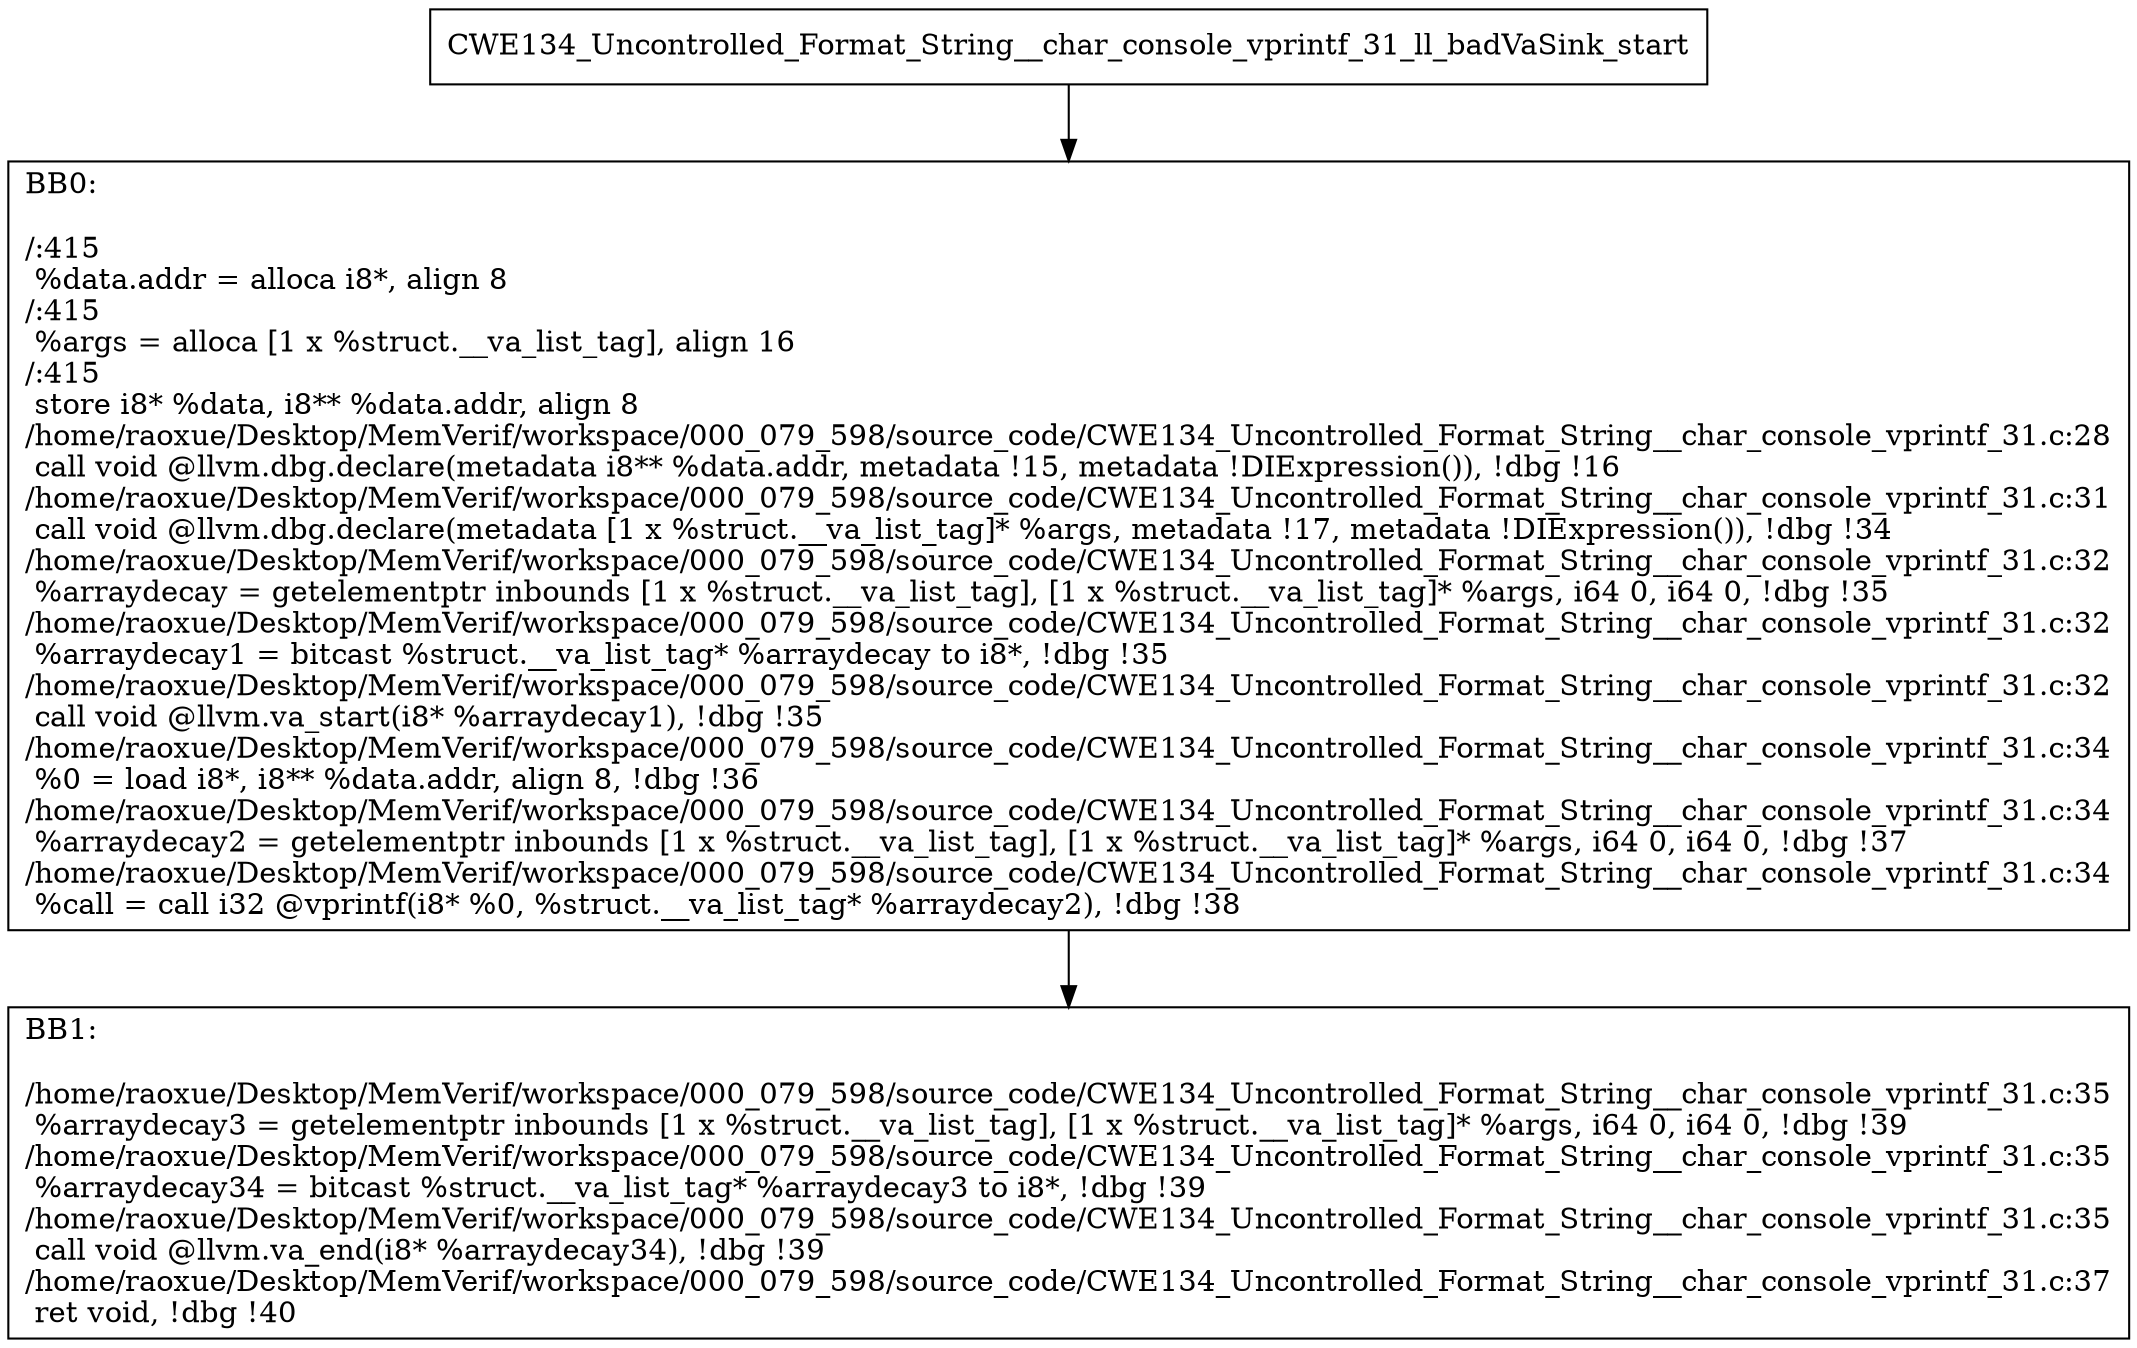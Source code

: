 digraph "CFG for'CWE134_Uncontrolled_Format_String__char_console_vprintf_31_ll_badVaSink' function" {
	BBCWE134_Uncontrolled_Format_String__char_console_vprintf_31_ll_badVaSink_start[shape=record,label="{CWE134_Uncontrolled_Format_String__char_console_vprintf_31_ll_badVaSink_start}"];
	BBCWE134_Uncontrolled_Format_String__char_console_vprintf_31_ll_badVaSink_start-> CWE134_Uncontrolled_Format_String__char_console_vprintf_31_ll_badVaSinkBB0;
	CWE134_Uncontrolled_Format_String__char_console_vprintf_31_ll_badVaSinkBB0 [shape=record, label="{BB0:\l\l/:415\l
  %data.addr = alloca i8*, align 8\l
/:415\l
  %args = alloca [1 x %struct.__va_list_tag], align 16\l
/:415\l
  store i8* %data, i8** %data.addr, align 8\l
/home/raoxue/Desktop/MemVerif/workspace/000_079_598/source_code/CWE134_Uncontrolled_Format_String__char_console_vprintf_31.c:28\l
  call void @llvm.dbg.declare(metadata i8** %data.addr, metadata !15, metadata !DIExpression()), !dbg !16\l
/home/raoxue/Desktop/MemVerif/workspace/000_079_598/source_code/CWE134_Uncontrolled_Format_String__char_console_vprintf_31.c:31\l
  call void @llvm.dbg.declare(metadata [1 x %struct.__va_list_tag]* %args, metadata !17, metadata !DIExpression()), !dbg !34\l
/home/raoxue/Desktop/MemVerif/workspace/000_079_598/source_code/CWE134_Uncontrolled_Format_String__char_console_vprintf_31.c:32\l
  %arraydecay = getelementptr inbounds [1 x %struct.__va_list_tag], [1 x %struct.__va_list_tag]* %args, i64 0, i64 0, !dbg !35\l
/home/raoxue/Desktop/MemVerif/workspace/000_079_598/source_code/CWE134_Uncontrolled_Format_String__char_console_vprintf_31.c:32\l
  %arraydecay1 = bitcast %struct.__va_list_tag* %arraydecay to i8*, !dbg !35\l
/home/raoxue/Desktop/MemVerif/workspace/000_079_598/source_code/CWE134_Uncontrolled_Format_String__char_console_vprintf_31.c:32\l
  call void @llvm.va_start(i8* %arraydecay1), !dbg !35\l
/home/raoxue/Desktop/MemVerif/workspace/000_079_598/source_code/CWE134_Uncontrolled_Format_String__char_console_vprintf_31.c:34\l
  %0 = load i8*, i8** %data.addr, align 8, !dbg !36\l
/home/raoxue/Desktop/MemVerif/workspace/000_079_598/source_code/CWE134_Uncontrolled_Format_String__char_console_vprintf_31.c:34\l
  %arraydecay2 = getelementptr inbounds [1 x %struct.__va_list_tag], [1 x %struct.__va_list_tag]* %args, i64 0, i64 0, !dbg !37\l
/home/raoxue/Desktop/MemVerif/workspace/000_079_598/source_code/CWE134_Uncontrolled_Format_String__char_console_vprintf_31.c:34\l
  %call = call i32 @vprintf(i8* %0, %struct.__va_list_tag* %arraydecay2), !dbg !38\l
}"];
	CWE134_Uncontrolled_Format_String__char_console_vprintf_31_ll_badVaSinkBB0-> CWE134_Uncontrolled_Format_String__char_console_vprintf_31_ll_badVaSinkBB1;
	CWE134_Uncontrolled_Format_String__char_console_vprintf_31_ll_badVaSinkBB1 [shape=record, label="{BB1:\l\l/home/raoxue/Desktop/MemVerif/workspace/000_079_598/source_code/CWE134_Uncontrolled_Format_String__char_console_vprintf_31.c:35\l
  %arraydecay3 = getelementptr inbounds [1 x %struct.__va_list_tag], [1 x %struct.__va_list_tag]* %args, i64 0, i64 0, !dbg !39\l
/home/raoxue/Desktop/MemVerif/workspace/000_079_598/source_code/CWE134_Uncontrolled_Format_String__char_console_vprintf_31.c:35\l
  %arraydecay34 = bitcast %struct.__va_list_tag* %arraydecay3 to i8*, !dbg !39\l
/home/raoxue/Desktop/MemVerif/workspace/000_079_598/source_code/CWE134_Uncontrolled_Format_String__char_console_vprintf_31.c:35\l
  call void @llvm.va_end(i8* %arraydecay34), !dbg !39\l
/home/raoxue/Desktop/MemVerif/workspace/000_079_598/source_code/CWE134_Uncontrolled_Format_String__char_console_vprintf_31.c:37\l
  ret void, !dbg !40\l
}"];
}
